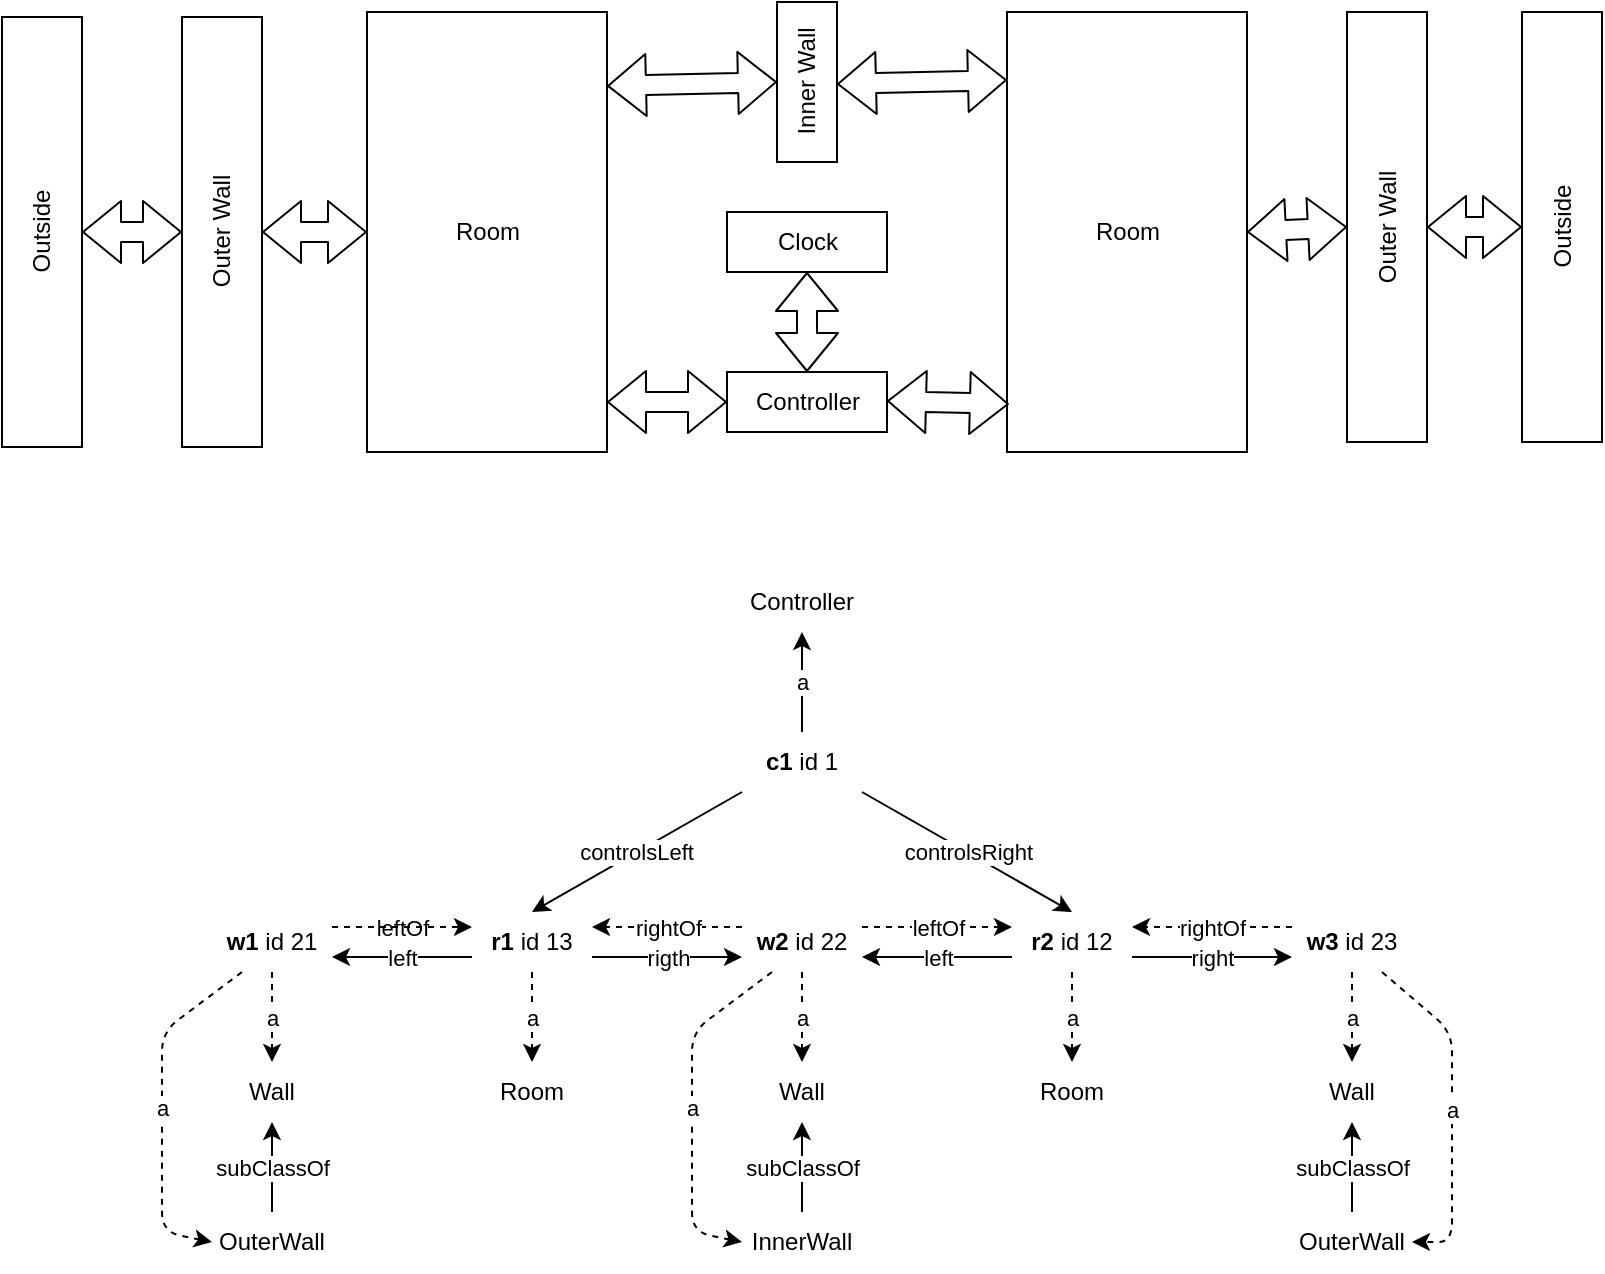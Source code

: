 <mxfile>
    <diagram id="tEdSJBGkPvtqFkqrWBwO" name="Page-1">
        <mxGraphModel dx="1002" dy="1742" grid="1" gridSize="10" guides="1" tooltips="1" connect="1" arrows="1" fold="1" page="1" pageScale="1" pageWidth="1100" pageHeight="850" math="0" shadow="0">
            <root>
                <mxCell id="0"/>
                <mxCell id="1" parent="0"/>
                <mxCell id="63" value="" style="group;labelBackgroundColor=none;" parent="1" vertex="1" connectable="0">
                    <mxGeometry x="260" y="320" width="645" height="350" as="geometry"/>
                </mxCell>
                <mxCell id="22" value="Controller" style="text;html=1;strokeColor=none;fillColor=none;align=center;verticalAlign=middle;whiteSpace=wrap;rounded=0;" parent="63" vertex="1">
                    <mxGeometry x="275" width="90" height="30" as="geometry"/>
                </mxCell>
                <mxCell id="23" value="a" style="endArrow=classic;html=1;entryX=0.5;entryY=1;entryDx=0;entryDy=0;exitX=0.5;exitY=0;exitDx=0;exitDy=0;" parent="63" source="24" target="22" edge="1">
                    <mxGeometry width="50" height="50" relative="1" as="geometry">
                        <mxPoint x="320" y="80" as="sourcePoint"/>
                        <mxPoint x="415" y="70" as="targetPoint"/>
                    </mxGeometry>
                </mxCell>
                <mxCell id="24" value="&lt;b&gt;c1&lt;/b&gt; id 1" style="text;html=1;strokeColor=none;fillColor=none;align=center;verticalAlign=middle;whiteSpace=wrap;rounded=0;" parent="63" vertex="1">
                    <mxGeometry x="290" y="80" width="60" height="30" as="geometry"/>
                </mxCell>
                <mxCell id="25" value="controlsLeft" style="endArrow=classic;html=1;exitX=0;exitY=1;exitDx=0;exitDy=0;entryX=0.5;entryY=0;entryDx=0;entryDy=0;" parent="63" source="24" target="27" edge="1">
                    <mxGeometry width="50" height="50" relative="1" as="geometry">
                        <mxPoint x="365" y="120" as="sourcePoint"/>
                        <mxPoint x="225" y="170" as="targetPoint"/>
                    </mxGeometry>
                </mxCell>
                <mxCell id="26" value="controlsRight" style="endArrow=classic;html=1;exitX=1;exitY=1;exitDx=0;exitDy=0;entryX=0.5;entryY=0;entryDx=0;entryDy=0;" parent="63" source="24" target="29" edge="1">
                    <mxGeometry width="50" height="50" relative="1" as="geometry">
                        <mxPoint x="365" y="120" as="sourcePoint"/>
                        <mxPoint x="425" y="170" as="targetPoint"/>
                    </mxGeometry>
                </mxCell>
                <mxCell id="27" value="&lt;b&gt;r1&lt;/b&gt; id 13" style="text;html=1;strokeColor=none;fillColor=none;align=center;verticalAlign=middle;whiteSpace=wrap;rounded=0;" parent="63" vertex="1">
                    <mxGeometry x="155" y="170" width="60" height="30" as="geometry"/>
                </mxCell>
                <mxCell id="29" value="&lt;b&gt;r2&lt;/b&gt;&amp;nbsp;id 12" style="text;html=1;strokeColor=none;fillColor=none;align=center;verticalAlign=middle;whiteSpace=wrap;rounded=0;" parent="63" vertex="1">
                    <mxGeometry x="425" y="170" width="60" height="30" as="geometry"/>
                </mxCell>
                <mxCell id="32" value="left" style="edgeStyle=none;html=1;exitX=1;exitY=0.75;exitDx=0;exitDy=0;entryX=0;entryY=0.75;entryDx=0;entryDy=0;startArrow=classic;startFill=1;endArrow=none;endFill=0;" parent="63" source="30" target="29" edge="1">
                    <mxGeometry relative="1" as="geometry"/>
                </mxCell>
                <mxCell id="33" value="rightOf" style="edgeStyle=none;html=1;exitX=0;exitY=0.25;exitDx=0;exitDy=0;entryX=1;entryY=0.25;entryDx=0;entryDy=0;dashed=1;" parent="63" source="30" target="27" edge="1">
                    <mxGeometry relative="1" as="geometry"/>
                </mxCell>
                <mxCell id="34" value="leftOf" style="edgeStyle=none;html=1;exitX=1;exitY=0.25;exitDx=0;exitDy=0;entryX=0;entryY=0.25;entryDx=0;entryDy=0;dashed=1;" parent="63" source="30" target="29" edge="1">
                    <mxGeometry relative="1" as="geometry"/>
                </mxCell>
                <mxCell id="30" value="&lt;b&gt;w2&lt;/b&gt; id 22" style="text;html=1;strokeColor=none;fillColor=none;align=center;verticalAlign=middle;whiteSpace=wrap;rounded=0;" parent="63" vertex="1">
                    <mxGeometry x="290" y="170" width="60" height="30" as="geometry"/>
                </mxCell>
                <mxCell id="31" value="rigth" style="edgeStyle=none;html=1;exitX=1;exitY=0.75;exitDx=0;exitDy=0;entryX=0;entryY=0.75;entryDx=0;entryDy=0;" parent="63" source="27" target="30" edge="1">
                    <mxGeometry relative="1" as="geometry"/>
                </mxCell>
                <mxCell id="36" value="Room" style="text;html=1;strokeColor=none;fillColor=none;align=center;verticalAlign=middle;whiteSpace=wrap;rounded=0;" parent="63" vertex="1">
                    <mxGeometry x="425" y="245" width="60" height="30" as="geometry"/>
                </mxCell>
                <mxCell id="35" value="a" style="edgeStyle=none;html=1;exitX=0.5;exitY=1;exitDx=0;exitDy=0;dashed=1;" parent="63" source="29" target="36" edge="1">
                    <mxGeometry relative="1" as="geometry">
                        <mxPoint x="455" y="260" as="targetPoint"/>
                    </mxGeometry>
                </mxCell>
                <mxCell id="38" value="Room" style="text;html=1;strokeColor=none;fillColor=none;align=center;verticalAlign=middle;whiteSpace=wrap;rounded=0;" parent="63" vertex="1">
                    <mxGeometry x="155" y="245" width="60" height="30" as="geometry"/>
                </mxCell>
                <mxCell id="37" value="a" style="edgeStyle=none;html=1;exitX=0.5;exitY=1;exitDx=0;exitDy=0;dashed=1;" parent="63" source="27" target="38" edge="1">
                    <mxGeometry relative="1" as="geometry">
                        <mxPoint x="185" y="250" as="targetPoint"/>
                    </mxGeometry>
                </mxCell>
                <mxCell id="40" value="Wall" style="text;html=1;strokeColor=none;fillColor=none;align=center;verticalAlign=middle;whiteSpace=wrap;rounded=0;" parent="63" vertex="1">
                    <mxGeometry x="290" y="245" width="60" height="30" as="geometry"/>
                </mxCell>
                <mxCell id="39" value="a" style="edgeStyle=none;html=1;exitX=0.5;exitY=1;exitDx=0;exitDy=0;dashed=1;" parent="63" source="30" target="40" edge="1">
                    <mxGeometry relative="1" as="geometry">
                        <mxPoint x="320" y="250" as="targetPoint"/>
                    </mxGeometry>
                </mxCell>
                <mxCell id="43" value="subClassOf" style="edgeStyle=none;html=1;exitX=0.5;exitY=0;exitDx=0;exitDy=0;entryX=0.5;entryY=1;entryDx=0;entryDy=0;" parent="63" source="42" target="40" edge="1">
                    <mxGeometry relative="1" as="geometry"/>
                </mxCell>
                <mxCell id="42" value="InnerWall" style="text;html=1;strokeColor=none;fillColor=none;align=center;verticalAlign=middle;whiteSpace=wrap;rounded=0;" parent="63" vertex="1">
                    <mxGeometry x="290" y="320" width="60" height="30" as="geometry"/>
                </mxCell>
                <mxCell id="44" value="a" style="edgeStyle=none;html=1;exitX=0.25;exitY=1;exitDx=0;exitDy=0;entryX=0;entryY=0.5;entryDx=0;entryDy=0;dashed=1;" parent="63" source="30" target="42" edge="1">
                    <mxGeometry relative="1" as="geometry">
                        <Array as="points">
                            <mxPoint x="265" y="230"/>
                            <mxPoint x="265" y="330"/>
                        </Array>
                    </mxGeometry>
                </mxCell>
                <mxCell id="47" value="rightOf" style="edgeStyle=none;html=1;exitX=0;exitY=0.25;exitDx=0;exitDy=0;entryX=1;entryY=0.25;entryDx=0;entryDy=0;dashed=1;" parent="63" source="45" target="29" edge="1">
                    <mxGeometry relative="1" as="geometry"/>
                </mxCell>
                <mxCell id="45" value="&lt;b&gt;w3&lt;/b&gt;&amp;nbsp;id 23" style="text;html=1;strokeColor=none;fillColor=none;align=center;verticalAlign=middle;whiteSpace=wrap;rounded=0;" parent="63" vertex="1">
                    <mxGeometry x="565" y="170" width="60" height="30" as="geometry"/>
                </mxCell>
                <mxCell id="46" value="right" style="edgeStyle=none;html=1;exitX=1;exitY=0.75;exitDx=0;exitDy=0;entryX=0;entryY=0.75;entryDx=0;entryDy=0;" parent="63" source="29" target="45" edge="1">
                    <mxGeometry relative="1" as="geometry"/>
                </mxCell>
                <mxCell id="48" value="a" style="edgeStyle=none;html=1;exitX=0.5;exitY=1;exitDx=0;exitDy=0;dashed=1;" parent="63" source="45" target="49" edge="1">
                    <mxGeometry relative="1" as="geometry">
                        <mxPoint x="590" y="280" as="targetPoint"/>
                        <mxPoint x="590" y="230" as="sourcePoint"/>
                    </mxGeometry>
                </mxCell>
                <mxCell id="49" value="Wall" style="text;html=1;strokeColor=none;fillColor=none;align=center;verticalAlign=middle;whiteSpace=wrap;rounded=0;" parent="63" vertex="1">
                    <mxGeometry x="565" y="245" width="60" height="30" as="geometry"/>
                </mxCell>
                <mxCell id="50" value="subClassOf" style="edgeStyle=none;html=1;exitX=0.5;exitY=0;exitDx=0;exitDy=0;entryX=0.5;entryY=1;entryDx=0;entryDy=0;" parent="63" source="51" target="49" edge="1">
                    <mxGeometry relative="1" as="geometry"/>
                </mxCell>
                <mxCell id="51" value="OuterWall" style="text;html=1;strokeColor=none;fillColor=none;align=center;verticalAlign=middle;whiteSpace=wrap;rounded=0;" parent="63" vertex="1">
                    <mxGeometry x="565" y="320" width="60" height="30" as="geometry"/>
                </mxCell>
                <mxCell id="52" value="a" style="edgeStyle=none;html=1;entryX=1;entryY=0.5;entryDx=0;entryDy=0;dashed=1;exitX=0.75;exitY=1;exitDx=0;exitDy=0;" parent="63" source="45" target="51" edge="1">
                    <mxGeometry relative="1" as="geometry">
                        <mxPoint x="575" y="230" as="sourcePoint"/>
                        <Array as="points">
                            <mxPoint x="645" y="230"/>
                            <mxPoint x="645" y="335"/>
                        </Array>
                    </mxGeometry>
                </mxCell>
                <mxCell id="56" value="leftOf" style="edgeStyle=none;html=1;exitX=1;exitY=0.25;exitDx=0;exitDy=0;entryX=0;entryY=0.25;entryDx=0;entryDy=0;dashed=1;strokeColor=default;labelBackgroundColor=none;" parent="63" source="53" target="27" edge="1">
                    <mxGeometry relative="1" as="geometry"/>
                </mxCell>
                <mxCell id="53" value="&lt;b&gt;w1&lt;/b&gt; id 21" style="text;html=1;strokeColor=none;fillColor=none;align=center;verticalAlign=middle;whiteSpace=wrap;rounded=0;" parent="63" vertex="1">
                    <mxGeometry x="25" y="170" width="60" height="30" as="geometry"/>
                </mxCell>
                <mxCell id="57" value="left" style="edgeStyle=none;html=1;exitX=0;exitY=0.75;exitDx=0;exitDy=0;entryX=1;entryY=0.75;entryDx=0;entryDy=0;" parent="63" source="27" target="53" edge="1">
                    <mxGeometry relative="1" as="geometry"/>
                </mxCell>
                <mxCell id="58" value="a" style="edgeStyle=none;html=1;exitX=0.25;exitY=1;exitDx=0;exitDy=0;entryX=0;entryY=0.5;entryDx=0;entryDy=0;dashed=1;" parent="63" source="53" target="62" edge="1">
                    <mxGeometry relative="1" as="geometry">
                        <mxPoint x="40" y="245" as="sourcePoint"/>
                        <Array as="points">
                            <mxPoint y="230"/>
                            <mxPoint y="330"/>
                        </Array>
                    </mxGeometry>
                </mxCell>
                <mxCell id="59" value="a" style="edgeStyle=none;html=1;exitX=0.5;exitY=1;exitDx=0;exitDy=0;dashed=1;" parent="63" source="53" target="60" edge="1">
                    <mxGeometry relative="1" as="geometry">
                        <mxPoint x="55" y="295" as="targetPoint"/>
                        <mxPoint x="55" y="245" as="sourcePoint"/>
                    </mxGeometry>
                </mxCell>
                <mxCell id="60" value="Wall" style="text;html=1;strokeColor=none;fillColor=none;align=center;verticalAlign=middle;whiteSpace=wrap;rounded=0;" parent="63" vertex="1">
                    <mxGeometry x="25" y="245" width="60" height="30" as="geometry"/>
                </mxCell>
                <mxCell id="61" value="subClassOf" style="edgeStyle=none;html=1;exitX=0.5;exitY=0;exitDx=0;exitDy=0;entryX=0.5;entryY=1;entryDx=0;entryDy=0;" parent="63" source="62" target="60" edge="1">
                    <mxGeometry relative="1" as="geometry"/>
                </mxCell>
                <mxCell id="62" value="OuterWall" style="text;html=1;strokeColor=none;fillColor=none;align=center;verticalAlign=middle;whiteSpace=wrap;rounded=0;" parent="63" vertex="1">
                    <mxGeometry x="25" y="320" width="60" height="30" as="geometry"/>
                </mxCell>
                <mxCell id="64" value="" style="group;labelBackgroundColor=none;" parent="1" vertex="1" connectable="0">
                    <mxGeometry x="180" y="35" width="800" height="225" as="geometry"/>
                </mxCell>
                <mxCell id="2" value="Room" style="rounded=0;whiteSpace=wrap;html=1;fillColor=none;" parent="64" vertex="1">
                    <mxGeometry x="182.5" y="5" width="120" height="220" as="geometry"/>
                </mxCell>
                <mxCell id="3" value="Room" style="rounded=0;whiteSpace=wrap;html=1;fillColor=none;" parent="64" vertex="1">
                    <mxGeometry x="502.5" y="5" width="120" height="220" as="geometry"/>
                </mxCell>
                <mxCell id="4" value="Controller" style="rounded=0;whiteSpace=wrap;html=1;fillColor=none;" parent="64" vertex="1">
                    <mxGeometry x="362.5" y="185" width="80" height="30" as="geometry"/>
                </mxCell>
                <mxCell id="5" value="" style="shape=flexArrow;endArrow=classic;startArrow=classic;html=1;entryX=0;entryY=0.5;entryDx=0;entryDy=0;" parent="64" target="4" edge="1">
                    <mxGeometry width="100" height="100" relative="1" as="geometry">
                        <mxPoint x="302.5" y="200" as="sourcePoint"/>
                        <mxPoint x="422.5" y="265" as="targetPoint"/>
                    </mxGeometry>
                </mxCell>
                <mxCell id="6" value="" style="shape=flexArrow;endArrow=classic;startArrow=classic;html=1;entryX=0.008;entryY=0.891;entryDx=0;entryDy=0;entryPerimeter=0;" parent="64" target="3" edge="1">
                    <mxGeometry width="100" height="100" relative="1" as="geometry">
                        <mxPoint x="442.5" y="199.5" as="sourcePoint"/>
                        <mxPoint x="502.5" y="199.5" as="targetPoint"/>
                    </mxGeometry>
                </mxCell>
                <mxCell id="7" value="" style="shape=flexArrow;endArrow=classic;startArrow=classic;html=1;entryX=0.5;entryY=0;entryDx=0;entryDy=0;exitX=0.5;exitY=1;exitDx=0;exitDy=0;" parent="64" source="8" target="4" edge="1">
                    <mxGeometry width="100" height="100" relative="1" as="geometry">
                        <mxPoint x="402.5" y="145" as="sourcePoint"/>
                        <mxPoint x="372.5" y="210" as="targetPoint"/>
                    </mxGeometry>
                </mxCell>
                <mxCell id="8" value="Clock" style="rounded=0;whiteSpace=wrap;html=1;fillColor=none;" parent="64" vertex="1">
                    <mxGeometry x="362.5" y="105" width="80" height="30" as="geometry"/>
                </mxCell>
                <mxCell id="9" value="Inner Wall" style="rounded=0;whiteSpace=wrap;html=1;fillColor=none;rotation=-90;" parent="64" vertex="1">
                    <mxGeometry x="362.5" y="25" width="80" height="30" as="geometry"/>
                </mxCell>
                <mxCell id="10" value="" style="shape=flexArrow;endArrow=classic;startArrow=classic;html=1;entryX=0.5;entryY=0;entryDx=0;entryDy=0;exitX=1;exitY=0.168;exitDx=0;exitDy=0;exitPerimeter=0;" parent="64" source="2" target="9" edge="1">
                    <mxGeometry width="100" height="100" relative="1" as="geometry">
                        <mxPoint x="312.5" y="49.5" as="sourcePoint"/>
                        <mxPoint x="372.5" y="49.5" as="targetPoint"/>
                    </mxGeometry>
                </mxCell>
                <mxCell id="11" value="" style="shape=flexArrow;endArrow=classic;startArrow=classic;html=1;entryX=0.5;entryY=0;entryDx=0;entryDy=0;exitX=1;exitY=0.168;exitDx=0;exitDy=0;exitPerimeter=0;" parent="64" edge="1">
                    <mxGeometry width="100" height="100" relative="1" as="geometry">
                        <mxPoint x="417.5" y="40.98" as="sourcePoint"/>
                        <mxPoint x="502.5" y="39.02" as="targetPoint"/>
                    </mxGeometry>
                </mxCell>
                <mxCell id="12" value="" style="shape=flexArrow;endArrow=classic;startArrow=classic;html=1;exitX=1;exitY=0.5;exitDx=0;exitDy=0;entryX=0.5;entryY=0;entryDx=0;entryDy=0;" parent="64" source="3" target="13" edge="1">
                    <mxGeometry width="100" height="100" relative="1" as="geometry">
                        <mxPoint x="652.5" y="115.98" as="sourcePoint"/>
                        <mxPoint x="702.5" y="115" as="targetPoint"/>
                    </mxGeometry>
                </mxCell>
                <mxCell id="13" value="Outer Wall" style="rounded=0;whiteSpace=wrap;html=1;fillColor=none;rotation=-90;" parent="64" vertex="1">
                    <mxGeometry x="585" y="92.5" width="215" height="40" as="geometry"/>
                </mxCell>
                <mxCell id="14" value="Outside" style="rounded=0;whiteSpace=wrap;html=1;fillColor=none;rotation=-90;" parent="64" vertex="1">
                    <mxGeometry x="672.5" y="92.5" width="215" height="40" as="geometry"/>
                </mxCell>
                <mxCell id="15" value="" style="shape=flexArrow;endArrow=classic;startArrow=classic;html=1;entryX=0.5;entryY=0;entryDx=0;entryDy=0;exitX=0.5;exitY=1;exitDx=0;exitDy=0;" parent="64" source="13" target="14" edge="1">
                    <mxGeometry width="100" height="100" relative="1" as="geometry">
                        <mxPoint x="732.5" y="165" as="sourcePoint"/>
                        <mxPoint x="790" y="115" as="targetPoint"/>
                    </mxGeometry>
                </mxCell>
                <mxCell id="16" value="Outside" style="rounded=0;whiteSpace=wrap;html=1;fillColor=none;rotation=-90;" parent="64" vertex="1">
                    <mxGeometry x="-87.5" y="95" width="215" height="40" as="geometry"/>
                </mxCell>
                <mxCell id="18" value="Outer Wall" style="rounded=0;whiteSpace=wrap;html=1;fillColor=none;rotation=-90;" parent="64" vertex="1">
                    <mxGeometry x="2.5" y="95" width="215" height="40" as="geometry"/>
                </mxCell>
                <mxCell id="20" value="" style="shape=flexArrow;endArrow=classic;startArrow=classic;html=1;entryX=0;entryY=0.5;entryDx=0;entryDy=0;exitX=0.5;exitY=1;exitDx=0;exitDy=0;" parent="64" source="18" target="2" edge="1">
                    <mxGeometry width="100" height="100" relative="1" as="geometry">
                        <mxPoint x="142.5" y="155" as="sourcePoint"/>
                        <mxPoint x="160" y="95" as="targetPoint"/>
                    </mxGeometry>
                </mxCell>
                <mxCell id="21" value="" style="shape=flexArrow;endArrow=classic;startArrow=classic;html=1;entryX=0.5;entryY=1;entryDx=0;entryDy=0;exitX=0.5;exitY=0;exitDx=0;exitDy=0;" parent="64" source="18" target="16" edge="1">
                    <mxGeometry width="100" height="100" relative="1" as="geometry">
                        <mxPoint x="140" y="125" as="sourcePoint"/>
                        <mxPoint x="192.5" y="125" as="targetPoint"/>
                    </mxGeometry>
                </mxCell>
            </root>
        </mxGraphModel>
    </diagram>
    <diagram id="xL4wsQnMD8Cdm51jEngS" name="Page-2">
        <mxGraphModel dx="1289" dy="2240" grid="1" gridSize="10" guides="1" tooltips="1" connect="1" arrows="1" fold="1" page="1" pageScale="1" pageWidth="1100" pageHeight="850" math="0" shadow="0">
            <root>
                <mxCell id="0"/>
                <mxCell id="1" parent="0"/>
                <mxCell id="-dztF6taif08Sd9dGnZ9-1" value="" style="group;labelBackgroundColor=none;" vertex="1" connectable="0" parent="1">
                    <mxGeometry x="150" y="313" width="800" height="225" as="geometry"/>
                </mxCell>
                <mxCell id="-dztF6taif08Sd9dGnZ9-2" value="Room" style="rounded=0;whiteSpace=wrap;html=1;fillColor=none;" vertex="1" parent="-dztF6taif08Sd9dGnZ9-1">
                    <mxGeometry x="182.5" y="5" width="120" height="220" as="geometry"/>
                </mxCell>
                <mxCell id="-dztF6taif08Sd9dGnZ9-3" value="Room" style="rounded=0;whiteSpace=wrap;html=1;fillColor=none;" vertex="1" parent="-dztF6taif08Sd9dGnZ9-1">
                    <mxGeometry x="502.5" y="5" width="120" height="220" as="geometry"/>
                </mxCell>
                <mxCell id="-dztF6taif08Sd9dGnZ9-4" value="Controller" style="rounded=0;whiteSpace=wrap;html=1;fillColor=none;" vertex="1" parent="-dztF6taif08Sd9dGnZ9-1">
                    <mxGeometry x="362.5" y="185" width="80" height="30" as="geometry"/>
                </mxCell>
                <mxCell id="-dztF6taif08Sd9dGnZ9-5" value="" style="shape=flexArrow;endArrow=classic;startArrow=classic;html=1;entryX=0;entryY=0.5;entryDx=0;entryDy=0;" edge="1" parent="-dztF6taif08Sd9dGnZ9-1" target="-dztF6taif08Sd9dGnZ9-4">
                    <mxGeometry width="100" height="100" relative="1" as="geometry">
                        <mxPoint x="302.5" y="200" as="sourcePoint"/>
                        <mxPoint x="422.5" y="265" as="targetPoint"/>
                    </mxGeometry>
                </mxCell>
                <mxCell id="-dztF6taif08Sd9dGnZ9-6" value="" style="shape=flexArrow;endArrow=classic;startArrow=classic;html=1;entryX=0.008;entryY=0.891;entryDx=0;entryDy=0;entryPerimeter=0;" edge="1" parent="-dztF6taif08Sd9dGnZ9-1" target="-dztF6taif08Sd9dGnZ9-3">
                    <mxGeometry width="100" height="100" relative="1" as="geometry">
                        <mxPoint x="442.5" y="199.5" as="sourcePoint"/>
                        <mxPoint x="502.5" y="199.5" as="targetPoint"/>
                    </mxGeometry>
                </mxCell>
                <mxCell id="-dztF6taif08Sd9dGnZ9-7" value="" style="shape=flexArrow;endArrow=classic;startArrow=classic;html=1;entryX=0.5;entryY=0;entryDx=0;entryDy=0;exitX=0.5;exitY=1;exitDx=0;exitDy=0;" edge="1" parent="-dztF6taif08Sd9dGnZ9-1" source="-dztF6taif08Sd9dGnZ9-8" target="-dztF6taif08Sd9dGnZ9-4">
                    <mxGeometry width="100" height="100" relative="1" as="geometry">
                        <mxPoint x="402.5" y="145" as="sourcePoint"/>
                        <mxPoint x="372.5" y="210" as="targetPoint"/>
                    </mxGeometry>
                </mxCell>
                <mxCell id="-dztF6taif08Sd9dGnZ9-8" value="Clock" style="rounded=0;whiteSpace=wrap;html=1;fillColor=none;" vertex="1" parent="-dztF6taif08Sd9dGnZ9-1">
                    <mxGeometry x="362.5" y="105" width="80" height="30" as="geometry"/>
                </mxCell>
                <mxCell id="-dztF6taif08Sd9dGnZ9-9" value="Inner Wall" style="rounded=0;whiteSpace=wrap;html=1;fillColor=none;rotation=-90;" vertex="1" parent="-dztF6taif08Sd9dGnZ9-1">
                    <mxGeometry x="362.5" y="25" width="80" height="30" as="geometry"/>
                </mxCell>
                <mxCell id="-dztF6taif08Sd9dGnZ9-10" value="" style="shape=flexArrow;endArrow=classic;startArrow=classic;html=1;entryX=0.5;entryY=0;entryDx=0;entryDy=0;exitX=1;exitY=0.168;exitDx=0;exitDy=0;exitPerimeter=0;" edge="1" parent="-dztF6taif08Sd9dGnZ9-1" source="-dztF6taif08Sd9dGnZ9-2" target="-dztF6taif08Sd9dGnZ9-9">
                    <mxGeometry width="100" height="100" relative="1" as="geometry">
                        <mxPoint x="312.5" y="49.5" as="sourcePoint"/>
                        <mxPoint x="372.5" y="49.5" as="targetPoint"/>
                    </mxGeometry>
                </mxCell>
                <mxCell id="-dztF6taif08Sd9dGnZ9-11" value="" style="shape=flexArrow;endArrow=classic;startArrow=classic;html=1;entryX=0.5;entryY=0;entryDx=0;entryDy=0;exitX=1;exitY=0.168;exitDx=0;exitDy=0;exitPerimeter=0;" edge="1" parent="-dztF6taif08Sd9dGnZ9-1">
                    <mxGeometry width="100" height="100" relative="1" as="geometry">
                        <mxPoint x="417.5" y="40.98" as="sourcePoint"/>
                        <mxPoint x="502.5" y="39.02" as="targetPoint"/>
                    </mxGeometry>
                </mxCell>
                <mxCell id="-dztF6taif08Sd9dGnZ9-12" value="" style="shape=flexArrow;endArrow=classic;startArrow=classic;html=1;exitX=1;exitY=0.5;exitDx=0;exitDy=0;entryX=0.5;entryY=0;entryDx=0;entryDy=0;" edge="1" parent="-dztF6taif08Sd9dGnZ9-1" source="-dztF6taif08Sd9dGnZ9-3" target="-dztF6taif08Sd9dGnZ9-13">
                    <mxGeometry width="100" height="100" relative="1" as="geometry">
                        <mxPoint x="652.5" y="115.98" as="sourcePoint"/>
                        <mxPoint x="702.5" y="115" as="targetPoint"/>
                    </mxGeometry>
                </mxCell>
                <mxCell id="-dztF6taif08Sd9dGnZ9-13" value="Outer Wall" style="rounded=0;whiteSpace=wrap;html=1;fillColor=none;rotation=-90;" vertex="1" parent="-dztF6taif08Sd9dGnZ9-1">
                    <mxGeometry x="585" y="92.5" width="215" height="40" as="geometry"/>
                </mxCell>
                <mxCell id="-dztF6taif08Sd9dGnZ9-14" value="Outside" style="rounded=0;whiteSpace=wrap;html=1;fillColor=none;rotation=-90;" vertex="1" parent="-dztF6taif08Sd9dGnZ9-1">
                    <mxGeometry x="672.5" y="92.5" width="215" height="40" as="geometry"/>
                </mxCell>
                <mxCell id="-dztF6taif08Sd9dGnZ9-15" value="" style="shape=flexArrow;endArrow=classic;startArrow=classic;html=1;entryX=0.5;entryY=0;entryDx=0;entryDy=0;exitX=0.5;exitY=1;exitDx=0;exitDy=0;" edge="1" parent="-dztF6taif08Sd9dGnZ9-1" source="-dztF6taif08Sd9dGnZ9-13" target="-dztF6taif08Sd9dGnZ9-14">
                    <mxGeometry width="100" height="100" relative="1" as="geometry">
                        <mxPoint x="732.5" y="165" as="sourcePoint"/>
                        <mxPoint x="790" y="115" as="targetPoint"/>
                    </mxGeometry>
                </mxCell>
                <mxCell id="-dztF6taif08Sd9dGnZ9-16" value="Outside" style="rounded=0;whiteSpace=wrap;html=1;fillColor=none;rotation=-90;" vertex="1" parent="-dztF6taif08Sd9dGnZ9-1">
                    <mxGeometry x="-87.5" y="95" width="215" height="40" as="geometry"/>
                </mxCell>
                <mxCell id="-dztF6taif08Sd9dGnZ9-17" value="Outer Wall" style="rounded=0;whiteSpace=wrap;html=1;fillColor=none;rotation=-90;" vertex="1" parent="-dztF6taif08Sd9dGnZ9-1">
                    <mxGeometry x="2.5" y="95" width="215" height="40" as="geometry"/>
                </mxCell>
                <mxCell id="-dztF6taif08Sd9dGnZ9-18" value="" style="shape=flexArrow;endArrow=classic;startArrow=classic;html=1;entryX=0;entryY=0.5;entryDx=0;entryDy=0;exitX=0.5;exitY=1;exitDx=0;exitDy=0;" edge="1" parent="-dztF6taif08Sd9dGnZ9-1" source="-dztF6taif08Sd9dGnZ9-17" target="-dztF6taif08Sd9dGnZ9-2">
                    <mxGeometry width="100" height="100" relative="1" as="geometry">
                        <mxPoint x="142.5" y="155" as="sourcePoint"/>
                        <mxPoint x="160" y="95" as="targetPoint"/>
                    </mxGeometry>
                </mxCell>
                <mxCell id="-dztF6taif08Sd9dGnZ9-19" value="" style="shape=flexArrow;endArrow=classic;startArrow=classic;html=1;entryX=0.5;entryY=1;entryDx=0;entryDy=0;exitX=0.5;exitY=0;exitDx=0;exitDy=0;" edge="1" parent="-dztF6taif08Sd9dGnZ9-1" source="-dztF6taif08Sd9dGnZ9-17" target="-dztF6taif08Sd9dGnZ9-16">
                    <mxGeometry width="100" height="100" relative="1" as="geometry">
                        <mxPoint x="140" y="125" as="sourcePoint"/>
                        <mxPoint x="192.5" y="125" as="targetPoint"/>
                    </mxGeometry>
                </mxCell>
            </root>
        </mxGraphModel>
    </diagram>
</mxfile>